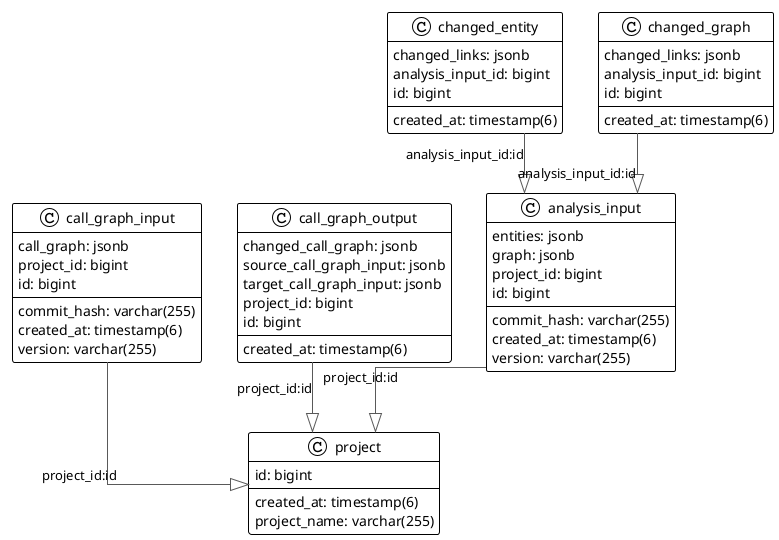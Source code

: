 @startuml

!theme plain
top to bottom direction
skinparam linetype ortho

class analysis_input {
   commit_hash: varchar(255)
   created_at: timestamp(6)
   entities: jsonb
   graph: jsonb
   version: varchar(255)
   project_id: bigint
   id: bigint
}
class call_graph_input {
   call_graph: jsonb
   commit_hash: varchar(255)
   created_at: timestamp(6)
   version: varchar(255)
   project_id: bigint
   id: bigint
}
class call_graph_output {
   changed_call_graph: jsonb
   created_at: timestamp(6)
   source_call_graph_input: jsonb
   target_call_graph_input: jsonb
   project_id: bigint
   id: bigint
}
class changed_entity {
   changed_links: jsonb
   created_at: timestamp(6)
   analysis_input_id: bigint
   id: bigint
}
class changed_graph {
   changed_links: jsonb
   created_at: timestamp(6)
   analysis_input_id: bigint
   id: bigint
}
class project {
   created_at: timestamp(6)
   project_name: varchar(255)
   id: bigint
}

analysis_input     -[#595959,plain]-^  project           : "project_id:id"
call_graph_input   -[#595959,plain]-^  project           : "project_id:id"
call_graph_output  -[#595959,plain]-^  project           : "project_id:id"
changed_entity     -[#595959,plain]-^  analysis_input    : "analysis_input_id:id"
changed_graph      -[#595959,plain]-^  analysis_input    : "analysis_input_id:id"
@enduml

